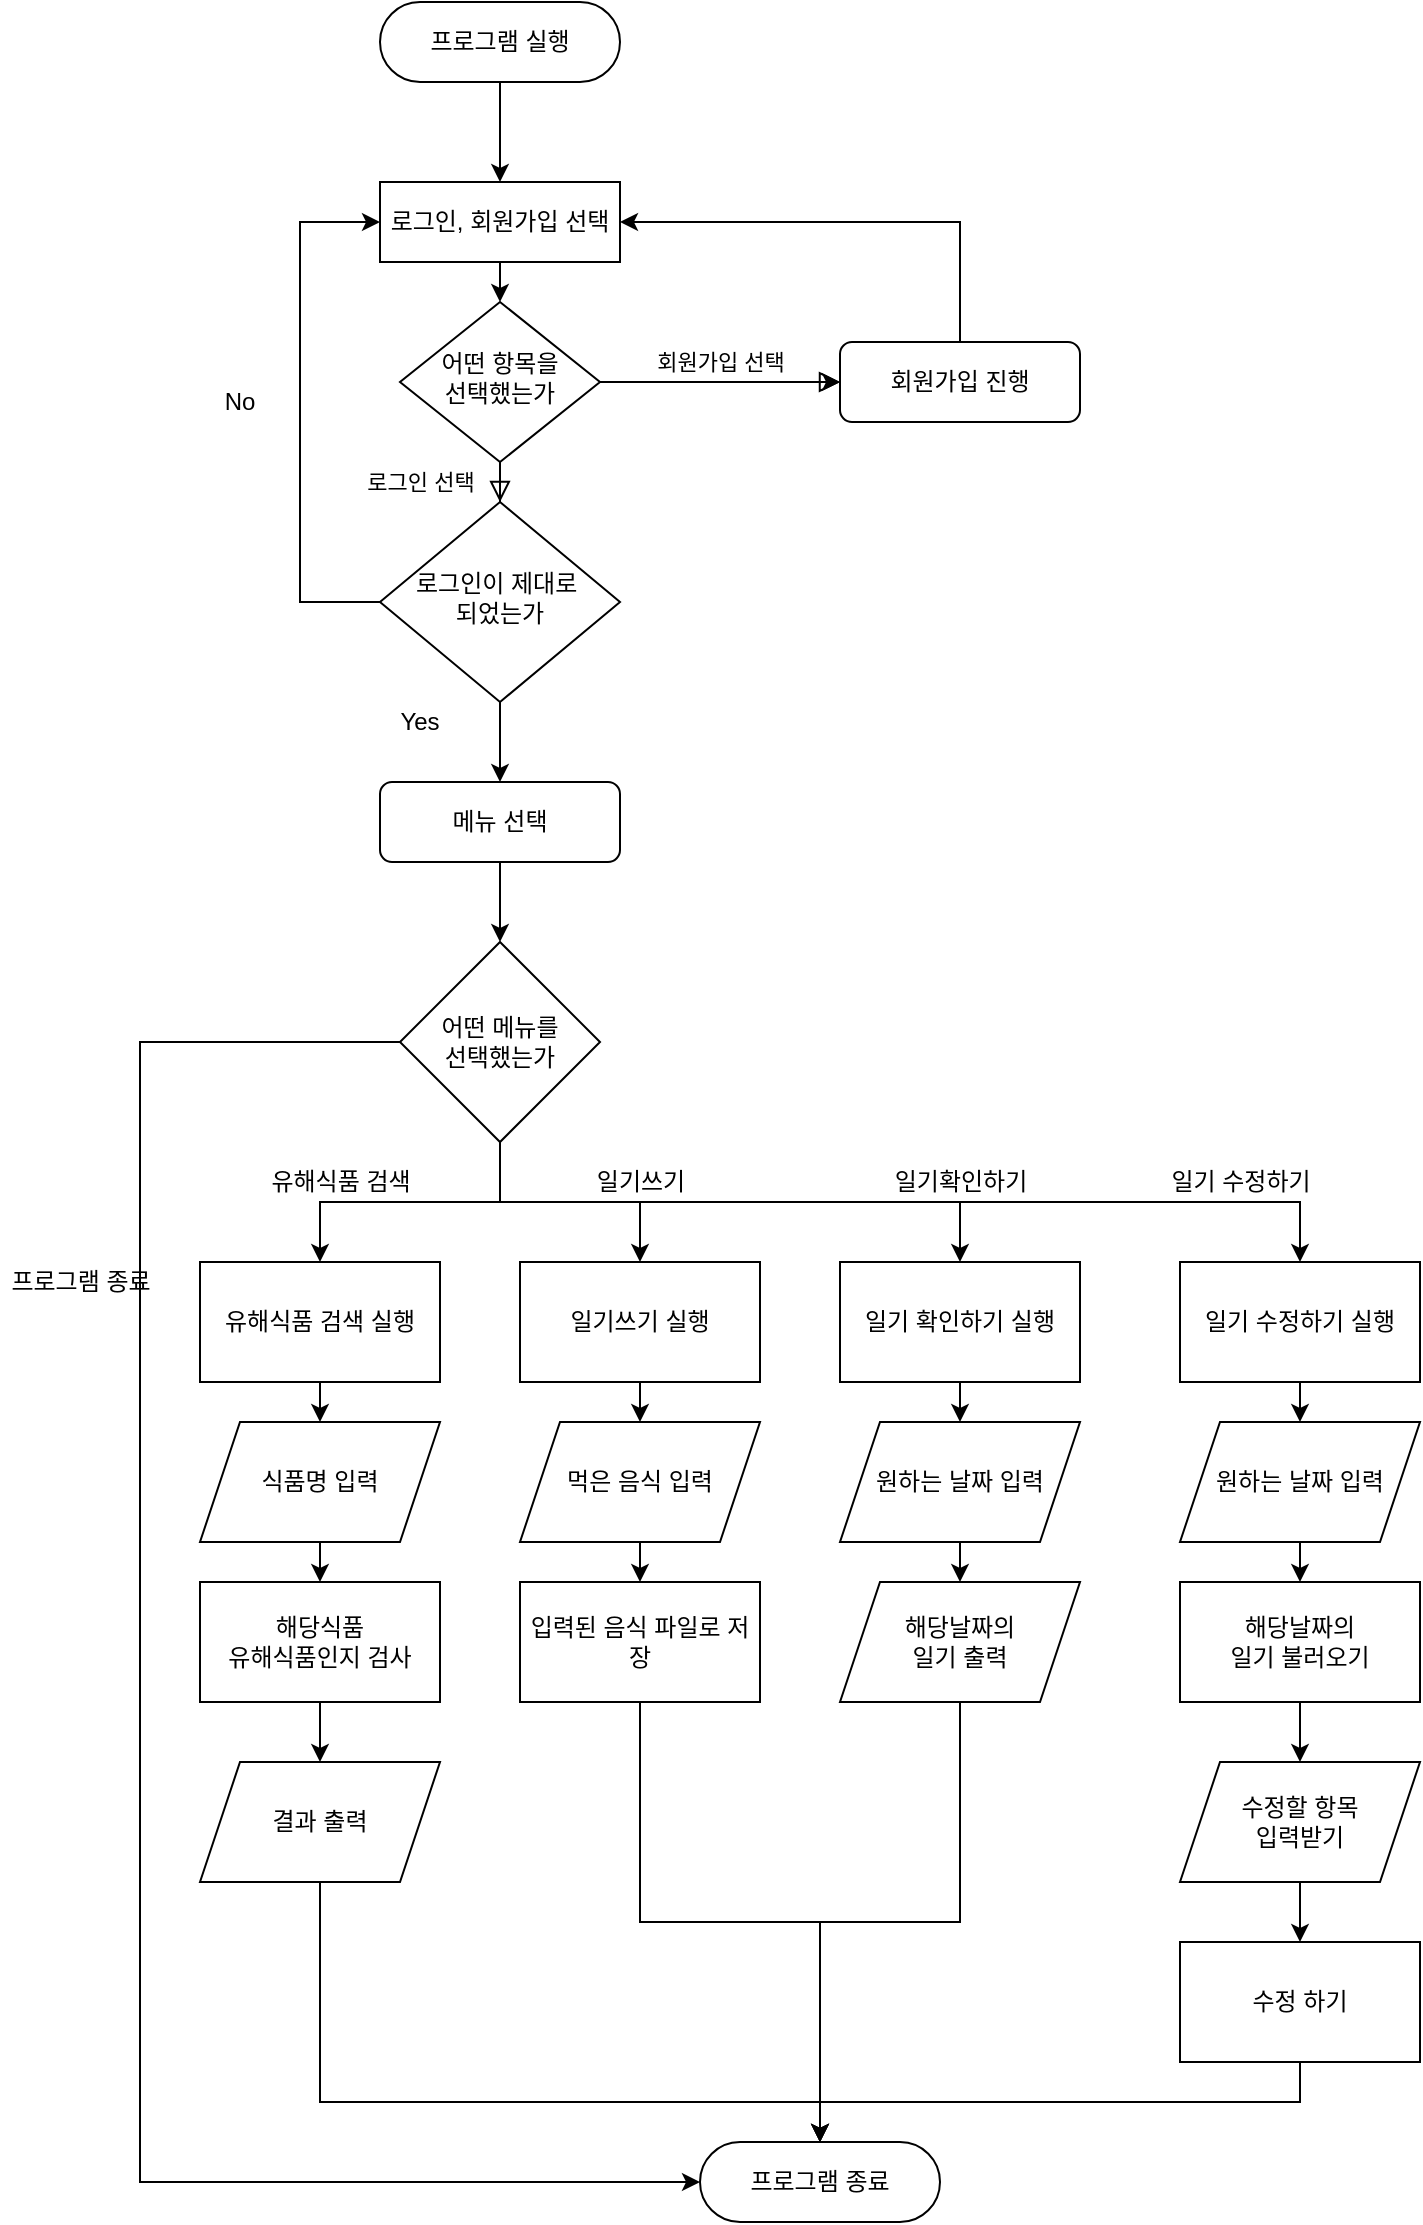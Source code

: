 <mxfile version="13.7.0" type="device"><diagram id="C5RBs43oDa-KdzZeNtuy" name="Page-1"><mxGraphModel dx="918" dy="709" grid="1" gridSize="10" guides="1" tooltips="1" connect="1" arrows="1" fold="1" page="1" pageScale="1" pageWidth="827" pageHeight="1169" math="0" shadow="0"><root><mxCell id="WIyWlLk6GJQsqaUBKTNV-0"/><mxCell id="WIyWlLk6GJQsqaUBKTNV-1" parent="WIyWlLk6GJQsqaUBKTNV-0"/><mxCell id="ymaFVChzxKSeVDxaKcEW-9" style="edgeStyle=orthogonalEdgeStyle;rounded=0;orthogonalLoop=1;jettySize=auto;html=1;exitX=0.5;exitY=1;exitDx=0;exitDy=0;entryX=0.5;entryY=0;entryDx=0;entryDy=0;" parent="WIyWlLk6GJQsqaUBKTNV-1" source="WIyWlLk6GJQsqaUBKTNV-3" target="ymaFVChzxKSeVDxaKcEW-3" edge="1"><mxGeometry relative="1" as="geometry"/></mxCell><mxCell id="WIyWlLk6GJQsqaUBKTNV-3" value="프로그램 실행" style="rounded=1;whiteSpace=wrap;html=1;fontSize=12;glass=0;strokeWidth=1;shadow=0;arcSize=50;" parent="WIyWlLk6GJQsqaUBKTNV-1" vertex="1"><mxGeometry x="230" y="20" width="120" height="40" as="geometry"/></mxCell><mxCell id="WIyWlLk6GJQsqaUBKTNV-4" value="로그인 선택" style="rounded=0;html=1;jettySize=auto;orthogonalLoop=1;fontSize=11;endArrow=block;endFill=0;endSize=8;strokeWidth=1;shadow=0;labelBackgroundColor=none;edgeStyle=orthogonalEdgeStyle;" parent="WIyWlLk6GJQsqaUBKTNV-1" source="WIyWlLk6GJQsqaUBKTNV-6" target="WIyWlLk6GJQsqaUBKTNV-10" edge="1"><mxGeometry x="0.667" y="-40" relative="1" as="geometry"><mxPoint as="offset"/></mxGeometry></mxCell><mxCell id="WIyWlLk6GJQsqaUBKTNV-5" value="회원가입 선택" style="edgeStyle=orthogonalEdgeStyle;rounded=0;html=1;jettySize=auto;orthogonalLoop=1;fontSize=11;endArrow=block;endFill=0;endSize=8;strokeWidth=1;shadow=0;labelBackgroundColor=none;" parent="WIyWlLk6GJQsqaUBKTNV-1" source="WIyWlLk6GJQsqaUBKTNV-6" target="WIyWlLk6GJQsqaUBKTNV-7" edge="1"><mxGeometry y="10" relative="1" as="geometry"><mxPoint as="offset"/></mxGeometry></mxCell><mxCell id="ymaFVChzxKSeVDxaKcEW-2" value="" style="edgeStyle=orthogonalEdgeStyle;rounded=0;orthogonalLoop=1;jettySize=auto;html=1;" parent="WIyWlLk6GJQsqaUBKTNV-1" source="WIyWlLk6GJQsqaUBKTNV-6" target="WIyWlLk6GJQsqaUBKTNV-7" edge="1"><mxGeometry relative="1" as="geometry"/></mxCell><mxCell id="WIyWlLk6GJQsqaUBKTNV-6" value="어떤 항목을&lt;br&gt;선택했는가" style="rhombus;whiteSpace=wrap;html=1;shadow=0;fontFamily=Helvetica;fontSize=12;align=center;strokeWidth=1;spacing=6;spacingTop=-4;" parent="WIyWlLk6GJQsqaUBKTNV-1" vertex="1"><mxGeometry x="240" y="170" width="100" height="80" as="geometry"/></mxCell><mxCell id="ymaFVChzxKSeVDxaKcEW-6" style="edgeStyle=orthogonalEdgeStyle;rounded=0;orthogonalLoop=1;jettySize=auto;html=1;exitX=0.5;exitY=0;exitDx=0;exitDy=0;entryX=1;entryY=0.5;entryDx=0;entryDy=0;" parent="WIyWlLk6GJQsqaUBKTNV-1" source="WIyWlLk6GJQsqaUBKTNV-7" target="ymaFVChzxKSeVDxaKcEW-3" edge="1"><mxGeometry relative="1" as="geometry"/></mxCell><mxCell id="WIyWlLk6GJQsqaUBKTNV-7" value="회원가입 진행" style="rounded=1;whiteSpace=wrap;html=1;fontSize=12;glass=0;strokeWidth=1;shadow=0;" parent="WIyWlLk6GJQsqaUBKTNV-1" vertex="1"><mxGeometry x="460" y="190" width="120" height="40" as="geometry"/></mxCell><mxCell id="ymaFVChzxKSeVDxaKcEW-12" style="edgeStyle=orthogonalEdgeStyle;rounded=0;orthogonalLoop=1;jettySize=auto;html=1;exitX=0;exitY=0.5;exitDx=0;exitDy=0;entryX=0;entryY=0.5;entryDx=0;entryDy=0;" parent="WIyWlLk6GJQsqaUBKTNV-1" source="WIyWlLk6GJQsqaUBKTNV-10" target="ymaFVChzxKSeVDxaKcEW-3" edge="1"><mxGeometry relative="1" as="geometry"><Array as="points"><mxPoint x="190" y="320"/><mxPoint x="190" y="130"/></Array></mxGeometry></mxCell><mxCell id="ymaFVChzxKSeVDxaKcEW-14" style="edgeStyle=orthogonalEdgeStyle;rounded=0;orthogonalLoop=1;jettySize=auto;html=1;exitX=0.5;exitY=1;exitDx=0;exitDy=0;entryX=0.5;entryY=0;entryDx=0;entryDy=0;" parent="WIyWlLk6GJQsqaUBKTNV-1" source="WIyWlLk6GJQsqaUBKTNV-10" target="WIyWlLk6GJQsqaUBKTNV-12" edge="1"><mxGeometry relative="1" as="geometry"/></mxCell><mxCell id="WIyWlLk6GJQsqaUBKTNV-10" value="로그인이 제대로&amp;nbsp;&lt;br&gt;되었는가" style="rhombus;whiteSpace=wrap;html=1;shadow=0;fontFamily=Helvetica;fontSize=12;align=center;strokeWidth=1;spacing=6;spacingTop=-4;" parent="WIyWlLk6GJQsqaUBKTNV-1" vertex="1"><mxGeometry x="230" y="270" width="120" height="100" as="geometry"/></mxCell><mxCell id="ymaFVChzxKSeVDxaKcEW-29" style="edgeStyle=orthogonalEdgeStyle;rounded=0;orthogonalLoop=1;jettySize=auto;html=1;exitX=0.5;exitY=1;exitDx=0;exitDy=0;entryX=0.5;entryY=0;entryDx=0;entryDy=0;" parent="WIyWlLk6GJQsqaUBKTNV-1" source="WIyWlLk6GJQsqaUBKTNV-12" target="ymaFVChzxKSeVDxaKcEW-18" edge="1"><mxGeometry relative="1" as="geometry"/></mxCell><mxCell id="WIyWlLk6GJQsqaUBKTNV-12" value="메뉴 선택" style="rounded=1;whiteSpace=wrap;html=1;fontSize=12;glass=0;strokeWidth=1;shadow=0;" parent="WIyWlLk6GJQsqaUBKTNV-1" vertex="1"><mxGeometry x="230" y="410" width="120" height="40" as="geometry"/></mxCell><mxCell id="ymaFVChzxKSeVDxaKcEW-1" value="프로그램 종료" style="rounded=1;whiteSpace=wrap;html=1;fontSize=12;glass=0;strokeWidth=1;shadow=0;arcSize=50;" parent="WIyWlLk6GJQsqaUBKTNV-1" vertex="1"><mxGeometry x="390" y="1090" width="120" height="40" as="geometry"/></mxCell><mxCell id="ymaFVChzxKSeVDxaKcEW-8" style="edgeStyle=orthogonalEdgeStyle;rounded=0;orthogonalLoop=1;jettySize=auto;html=1;exitX=0.5;exitY=1;exitDx=0;exitDy=0;entryX=0.5;entryY=0;entryDx=0;entryDy=0;" parent="WIyWlLk6GJQsqaUBKTNV-1" source="ymaFVChzxKSeVDxaKcEW-3" target="WIyWlLk6GJQsqaUBKTNV-6" edge="1"><mxGeometry relative="1" as="geometry"/></mxCell><mxCell id="ymaFVChzxKSeVDxaKcEW-3" value="로그인, 회원가입 선택" style="rounded=1;whiteSpace=wrap;html=1;fontSize=12;glass=0;strokeWidth=1;shadow=0;arcSize=0;" parent="WIyWlLk6GJQsqaUBKTNV-1" vertex="1"><mxGeometry x="230" y="110" width="120" height="40" as="geometry"/></mxCell><mxCell id="ymaFVChzxKSeVDxaKcEW-16" value="No" style="text;html=1;strokeColor=none;fillColor=none;align=center;verticalAlign=middle;whiteSpace=wrap;rounded=0;" parent="WIyWlLk6GJQsqaUBKTNV-1" vertex="1"><mxGeometry x="140" y="210" width="40" height="20" as="geometry"/></mxCell><mxCell id="ymaFVChzxKSeVDxaKcEW-17" value="Yes" style="text;html=1;strokeColor=none;fillColor=none;align=center;verticalAlign=middle;whiteSpace=wrap;rounded=0;" parent="WIyWlLk6GJQsqaUBKTNV-1" vertex="1"><mxGeometry x="230" y="370" width="40" height="20" as="geometry"/></mxCell><mxCell id="ymaFVChzxKSeVDxaKcEW-23" style="edgeStyle=orthogonalEdgeStyle;rounded=0;orthogonalLoop=1;jettySize=auto;html=1;exitX=0.5;exitY=1;exitDx=0;exitDy=0;" parent="WIyWlLk6GJQsqaUBKTNV-1" source="ymaFVChzxKSeVDxaKcEW-18" target="ymaFVChzxKSeVDxaKcEW-19" edge="1"><mxGeometry relative="1" as="geometry"/></mxCell><mxCell id="ymaFVChzxKSeVDxaKcEW-25" style="edgeStyle=orthogonalEdgeStyle;rounded=0;orthogonalLoop=1;jettySize=auto;html=1;exitX=0.5;exitY=1;exitDx=0;exitDy=0;entryX=0.5;entryY=0;entryDx=0;entryDy=0;" parent="WIyWlLk6GJQsqaUBKTNV-1" source="ymaFVChzxKSeVDxaKcEW-18" target="ymaFVChzxKSeVDxaKcEW-21" edge="1"><mxGeometry relative="1" as="geometry"/></mxCell><mxCell id="ymaFVChzxKSeVDxaKcEW-26" style="edgeStyle=orthogonalEdgeStyle;rounded=0;orthogonalLoop=1;jettySize=auto;html=1;exitX=0.5;exitY=1;exitDx=0;exitDy=0;entryX=0.5;entryY=0;entryDx=0;entryDy=0;" parent="WIyWlLk6GJQsqaUBKTNV-1" source="ymaFVChzxKSeVDxaKcEW-18" target="ymaFVChzxKSeVDxaKcEW-20" edge="1"><mxGeometry relative="1" as="geometry"/></mxCell><mxCell id="ymaFVChzxKSeVDxaKcEW-27" style="edgeStyle=orthogonalEdgeStyle;rounded=0;orthogonalLoop=1;jettySize=auto;html=1;exitX=0;exitY=0.5;exitDx=0;exitDy=0;entryX=0;entryY=0.5;entryDx=0;entryDy=0;" parent="WIyWlLk6GJQsqaUBKTNV-1" source="ymaFVChzxKSeVDxaKcEW-18" target="ymaFVChzxKSeVDxaKcEW-1" edge="1"><mxGeometry relative="1" as="geometry"><Array as="points"><mxPoint x="110" y="540"/><mxPoint x="110" y="1110"/></Array></mxGeometry></mxCell><mxCell id="7kcXhPvTz-UNdJ3h624D-10" style="edgeStyle=orthogonalEdgeStyle;rounded=0;orthogonalLoop=1;jettySize=auto;html=1;exitX=0.5;exitY=1;exitDx=0;exitDy=0;entryX=0.5;entryY=0;entryDx=0;entryDy=0;" edge="1" parent="WIyWlLk6GJQsqaUBKTNV-1" source="ymaFVChzxKSeVDxaKcEW-18" target="7kcXhPvTz-UNdJ3h624D-9"><mxGeometry relative="1" as="geometry"/></mxCell><mxCell id="ymaFVChzxKSeVDxaKcEW-18" value="어떤 메뉴를&lt;br&gt;선택했는가" style="rhombus;whiteSpace=wrap;html=1;" parent="WIyWlLk6GJQsqaUBKTNV-1" vertex="1"><mxGeometry x="240" y="490" width="100" height="100" as="geometry"/></mxCell><mxCell id="7kcXhPvTz-UNdJ3h624D-6" style="edgeStyle=orthogonalEdgeStyle;rounded=0;orthogonalLoop=1;jettySize=auto;html=1;exitX=0.5;exitY=1;exitDx=0;exitDy=0;entryX=0.5;entryY=0;entryDx=0;entryDy=0;" edge="1" parent="WIyWlLk6GJQsqaUBKTNV-1" source="ymaFVChzxKSeVDxaKcEW-19" target="7kcXhPvTz-UNdJ3h624D-1"><mxGeometry relative="1" as="geometry"/></mxCell><mxCell id="ymaFVChzxKSeVDxaKcEW-19" value="유해식품 검색 실행" style="rounded=0;whiteSpace=wrap;html=1;" parent="WIyWlLk6GJQsqaUBKTNV-1" vertex="1"><mxGeometry x="140" y="650" width="120" height="60" as="geometry"/></mxCell><mxCell id="7kcXhPvTz-UNdJ3h624D-5" style="edgeStyle=orthogonalEdgeStyle;rounded=0;orthogonalLoop=1;jettySize=auto;html=1;exitX=0.5;exitY=1;exitDx=0;exitDy=0;entryX=0.5;entryY=0;entryDx=0;entryDy=0;" edge="1" parent="WIyWlLk6GJQsqaUBKTNV-1" source="ymaFVChzxKSeVDxaKcEW-20" target="7kcXhPvTz-UNdJ3h624D-3"><mxGeometry relative="1" as="geometry"/></mxCell><mxCell id="ymaFVChzxKSeVDxaKcEW-20" value="일기 확인하기 실행" style="rounded=0;whiteSpace=wrap;html=1;" parent="WIyWlLk6GJQsqaUBKTNV-1" vertex="1"><mxGeometry x="460" y="650" width="120" height="60" as="geometry"/></mxCell><mxCell id="7kcXhPvTz-UNdJ3h624D-4" style="edgeStyle=orthogonalEdgeStyle;rounded=0;orthogonalLoop=1;jettySize=auto;html=1;exitX=0.5;exitY=1;exitDx=0;exitDy=0;entryX=0.5;entryY=0;entryDx=0;entryDy=0;" edge="1" parent="WIyWlLk6GJQsqaUBKTNV-1" source="ymaFVChzxKSeVDxaKcEW-21" target="7kcXhPvTz-UNdJ3h624D-2"><mxGeometry relative="1" as="geometry"/></mxCell><mxCell id="ymaFVChzxKSeVDxaKcEW-21" value="일기쓰기 실행" style="rounded=0;whiteSpace=wrap;html=1;" parent="WIyWlLk6GJQsqaUBKTNV-1" vertex="1"><mxGeometry x="300" y="650" width="120" height="60" as="geometry"/></mxCell><mxCell id="ymaFVChzxKSeVDxaKcEW-30" value="유해식품 검색" style="text;html=1;align=center;verticalAlign=middle;resizable=0;points=[];autosize=1;" parent="WIyWlLk6GJQsqaUBKTNV-1" vertex="1"><mxGeometry x="170" y="600" width="80" height="20" as="geometry"/></mxCell><mxCell id="ymaFVChzxKSeVDxaKcEW-31" value="일기쓰기" style="text;html=1;align=center;verticalAlign=middle;resizable=0;points=[];autosize=1;" parent="WIyWlLk6GJQsqaUBKTNV-1" vertex="1"><mxGeometry x="330" y="600" width="60" height="20" as="geometry"/></mxCell><mxCell id="ymaFVChzxKSeVDxaKcEW-32" value="일기확인하기" style="text;html=1;align=center;verticalAlign=middle;resizable=0;points=[];autosize=1;" parent="WIyWlLk6GJQsqaUBKTNV-1" vertex="1"><mxGeometry x="480" y="600" width="80" height="20" as="geometry"/></mxCell><mxCell id="ymaFVChzxKSeVDxaKcEW-33" value="프로그램 종료" style="text;html=1;align=center;verticalAlign=middle;resizable=0;points=[];autosize=1;" parent="WIyWlLk6GJQsqaUBKTNV-1" vertex="1"><mxGeometry x="40" y="650" width="80" height="20" as="geometry"/></mxCell><mxCell id="7kcXhPvTz-UNdJ3h624D-18" style="edgeStyle=orthogonalEdgeStyle;rounded=0;orthogonalLoop=1;jettySize=auto;html=1;exitX=0.5;exitY=1;exitDx=0;exitDy=0;entryX=0.5;entryY=0;entryDx=0;entryDy=0;" edge="1" parent="WIyWlLk6GJQsqaUBKTNV-1" source="7kcXhPvTz-UNdJ3h624D-1" target="7kcXhPvTz-UNdJ3h624D-16"><mxGeometry relative="1" as="geometry"/></mxCell><mxCell id="7kcXhPvTz-UNdJ3h624D-1" value="식품명 입력" style="shape=parallelogram;perimeter=parallelogramPerimeter;whiteSpace=wrap;html=1;fixedSize=1;" vertex="1" parent="WIyWlLk6GJQsqaUBKTNV-1"><mxGeometry x="140" y="730" width="120" height="60" as="geometry"/></mxCell><mxCell id="7kcXhPvTz-UNdJ3h624D-8" style="edgeStyle=orthogonalEdgeStyle;rounded=0;orthogonalLoop=1;jettySize=auto;html=1;exitX=0.5;exitY=1;exitDx=0;exitDy=0;entryX=0.5;entryY=0;entryDx=0;entryDy=0;" edge="1" parent="WIyWlLk6GJQsqaUBKTNV-1" source="7kcXhPvTz-UNdJ3h624D-2" target="7kcXhPvTz-UNdJ3h624D-7"><mxGeometry relative="1" as="geometry"/></mxCell><mxCell id="7kcXhPvTz-UNdJ3h624D-2" value="먹은 음식 입력" style="shape=parallelogram;perimeter=parallelogramPerimeter;whiteSpace=wrap;html=1;fixedSize=1;size=20;" vertex="1" parent="WIyWlLk6GJQsqaUBKTNV-1"><mxGeometry x="300" y="730" width="120" height="60" as="geometry"/></mxCell><mxCell id="7kcXhPvTz-UNdJ3h624D-24" style="edgeStyle=orthogonalEdgeStyle;rounded=0;orthogonalLoop=1;jettySize=auto;html=1;exitX=0.5;exitY=1;exitDx=0;exitDy=0;entryX=0.5;entryY=0;entryDx=0;entryDy=0;" edge="1" parent="WIyWlLk6GJQsqaUBKTNV-1" source="7kcXhPvTz-UNdJ3h624D-3" target="7kcXhPvTz-UNdJ3h624D-23"><mxGeometry relative="1" as="geometry"/></mxCell><mxCell id="7kcXhPvTz-UNdJ3h624D-3" value="원하는 날짜 입력" style="shape=parallelogram;perimeter=parallelogramPerimeter;whiteSpace=wrap;html=1;fixedSize=1;" vertex="1" parent="WIyWlLk6GJQsqaUBKTNV-1"><mxGeometry x="460" y="730" width="120" height="60" as="geometry"/></mxCell><mxCell id="7kcXhPvTz-UNdJ3h624D-21" style="edgeStyle=orthogonalEdgeStyle;rounded=0;orthogonalLoop=1;jettySize=auto;html=1;exitX=0.5;exitY=1;exitDx=0;exitDy=0;entryX=0.5;entryY=0;entryDx=0;entryDy=0;" edge="1" parent="WIyWlLk6GJQsqaUBKTNV-1" source="7kcXhPvTz-UNdJ3h624D-7" target="ymaFVChzxKSeVDxaKcEW-1"><mxGeometry relative="1" as="geometry"/></mxCell><mxCell id="7kcXhPvTz-UNdJ3h624D-7" value="입력된 음식 파일로 저장" style="whiteSpace=wrap;html=1;" vertex="1" parent="WIyWlLk6GJQsqaUBKTNV-1"><mxGeometry x="300" y="810" width="120" height="60" as="geometry"/></mxCell><mxCell id="7kcXhPvTz-UNdJ3h624D-9" value="일기 수정하기 실행" style="whiteSpace=wrap;html=1;" vertex="1" parent="WIyWlLk6GJQsqaUBKTNV-1"><mxGeometry x="630" y="650" width="120" height="60" as="geometry"/></mxCell><mxCell id="7kcXhPvTz-UNdJ3h624D-11" value="일기 수정하기" style="text;html=1;align=center;verticalAlign=middle;resizable=0;points=[];autosize=1;" vertex="1" parent="WIyWlLk6GJQsqaUBKTNV-1"><mxGeometry x="620" y="600" width="80" height="20" as="geometry"/></mxCell><mxCell id="7kcXhPvTz-UNdJ3h624D-12" style="edgeStyle=orthogonalEdgeStyle;rounded=0;orthogonalLoop=1;jettySize=auto;html=1;exitX=0.5;exitY=1;exitDx=0;exitDy=0;entryX=0.5;entryY=0;entryDx=0;entryDy=0;" edge="1" parent="WIyWlLk6GJQsqaUBKTNV-1" target="7kcXhPvTz-UNdJ3h624D-13"><mxGeometry relative="1" as="geometry"><mxPoint x="690" y="710" as="sourcePoint"/></mxGeometry></mxCell><mxCell id="7kcXhPvTz-UNdJ3h624D-30" style="edgeStyle=orthogonalEdgeStyle;rounded=0;orthogonalLoop=1;jettySize=auto;html=1;exitX=0.5;exitY=1;exitDx=0;exitDy=0;entryX=0.5;entryY=0;entryDx=0;entryDy=0;" edge="1" parent="WIyWlLk6GJQsqaUBKTNV-1" source="7kcXhPvTz-UNdJ3h624D-13" target="7kcXhPvTz-UNdJ3h624D-26"><mxGeometry relative="1" as="geometry"/></mxCell><mxCell id="7kcXhPvTz-UNdJ3h624D-13" value="원하는 날짜 입력" style="shape=parallelogram;perimeter=parallelogramPerimeter;whiteSpace=wrap;html=1;fixedSize=1;" vertex="1" parent="WIyWlLk6GJQsqaUBKTNV-1"><mxGeometry x="630" y="730" width="120" height="60" as="geometry"/></mxCell><mxCell id="7kcXhPvTz-UNdJ3h624D-19" style="edgeStyle=orthogonalEdgeStyle;rounded=0;orthogonalLoop=1;jettySize=auto;html=1;exitX=0.5;exitY=1;exitDx=0;exitDy=0;entryX=0.5;entryY=0;entryDx=0;entryDy=0;" edge="1" parent="WIyWlLk6GJQsqaUBKTNV-1" source="7kcXhPvTz-UNdJ3h624D-16" target="7kcXhPvTz-UNdJ3h624D-17"><mxGeometry relative="1" as="geometry"/></mxCell><mxCell id="7kcXhPvTz-UNdJ3h624D-16" value="해당식품 &lt;br&gt;유해식품인지 검사" style="whiteSpace=wrap;html=1;" vertex="1" parent="WIyWlLk6GJQsqaUBKTNV-1"><mxGeometry x="140" y="810" width="120" height="60" as="geometry"/></mxCell><mxCell id="7kcXhPvTz-UNdJ3h624D-20" style="edgeStyle=orthogonalEdgeStyle;rounded=0;orthogonalLoop=1;jettySize=auto;html=1;exitX=0.5;exitY=1;exitDx=0;exitDy=0;" edge="1" parent="WIyWlLk6GJQsqaUBKTNV-1" source="7kcXhPvTz-UNdJ3h624D-17" target="ymaFVChzxKSeVDxaKcEW-1"><mxGeometry relative="1" as="geometry"><Array as="points"><mxPoint x="200" y="1070"/><mxPoint x="450" y="1070"/></Array></mxGeometry></mxCell><mxCell id="7kcXhPvTz-UNdJ3h624D-17" value="결과 출력" style="shape=parallelogram;perimeter=parallelogramPerimeter;whiteSpace=wrap;html=1;fixedSize=1;" vertex="1" parent="WIyWlLk6GJQsqaUBKTNV-1"><mxGeometry x="140" y="900" width="120" height="60" as="geometry"/></mxCell><mxCell id="7kcXhPvTz-UNdJ3h624D-25" style="edgeStyle=orthogonalEdgeStyle;rounded=0;orthogonalLoop=1;jettySize=auto;html=1;exitX=0.5;exitY=1;exitDx=0;exitDy=0;entryX=0.5;entryY=0;entryDx=0;entryDy=0;" edge="1" parent="WIyWlLk6GJQsqaUBKTNV-1" source="7kcXhPvTz-UNdJ3h624D-23" target="ymaFVChzxKSeVDxaKcEW-1"><mxGeometry relative="1" as="geometry"/></mxCell><mxCell id="7kcXhPvTz-UNdJ3h624D-23" value="해당날짜의 &lt;br&gt;일기 출력" style="shape=parallelogram;perimeter=parallelogramPerimeter;whiteSpace=wrap;html=1;fixedSize=1;" vertex="1" parent="WIyWlLk6GJQsqaUBKTNV-1"><mxGeometry x="460" y="810" width="120" height="60" as="geometry"/></mxCell><mxCell id="7kcXhPvTz-UNdJ3h624D-31" style="edgeStyle=orthogonalEdgeStyle;rounded=0;orthogonalLoop=1;jettySize=auto;html=1;exitX=0.5;exitY=1;exitDx=0;exitDy=0;entryX=0.5;entryY=0;entryDx=0;entryDy=0;" edge="1" parent="WIyWlLk6GJQsqaUBKTNV-1" source="7kcXhPvTz-UNdJ3h624D-26" target="7kcXhPvTz-UNdJ3h624D-27"><mxGeometry relative="1" as="geometry"/></mxCell><mxCell id="7kcXhPvTz-UNdJ3h624D-26" value="해당날짜의 &lt;br&gt;일기 불러오기" style="whiteSpace=wrap;html=1;" vertex="1" parent="WIyWlLk6GJQsqaUBKTNV-1"><mxGeometry x="630" y="810" width="120" height="60" as="geometry"/></mxCell><mxCell id="7kcXhPvTz-UNdJ3h624D-29" value="" style="edgeStyle=orthogonalEdgeStyle;rounded=0;orthogonalLoop=1;jettySize=auto;html=1;" edge="1" parent="WIyWlLk6GJQsqaUBKTNV-1" source="7kcXhPvTz-UNdJ3h624D-27"><mxGeometry relative="1" as="geometry"><mxPoint x="690" y="990" as="targetPoint"/></mxGeometry></mxCell><mxCell id="7kcXhPvTz-UNdJ3h624D-27" value="수정할 항목 &lt;br&gt;입력받기" style="shape=parallelogram;perimeter=parallelogramPerimeter;whiteSpace=wrap;html=1;fixedSize=1;" vertex="1" parent="WIyWlLk6GJQsqaUBKTNV-1"><mxGeometry x="630" y="900" width="120" height="60" as="geometry"/></mxCell><mxCell id="7kcXhPvTz-UNdJ3h624D-32" style="edgeStyle=orthogonalEdgeStyle;rounded=0;orthogonalLoop=1;jettySize=auto;html=1;exitX=0.5;exitY=1;exitDx=0;exitDy=0;entryX=0.5;entryY=0;entryDx=0;entryDy=0;" edge="1" parent="WIyWlLk6GJQsqaUBKTNV-1" source="7kcXhPvTz-UNdJ3h624D-28" target="ymaFVChzxKSeVDxaKcEW-1"><mxGeometry relative="1" as="geometry"/></mxCell><mxCell id="7kcXhPvTz-UNdJ3h624D-28" value="수정 하기" style="whiteSpace=wrap;html=1;" vertex="1" parent="WIyWlLk6GJQsqaUBKTNV-1"><mxGeometry x="630" y="990" width="120" height="60" as="geometry"/></mxCell></root></mxGraphModel></diagram></mxfile>